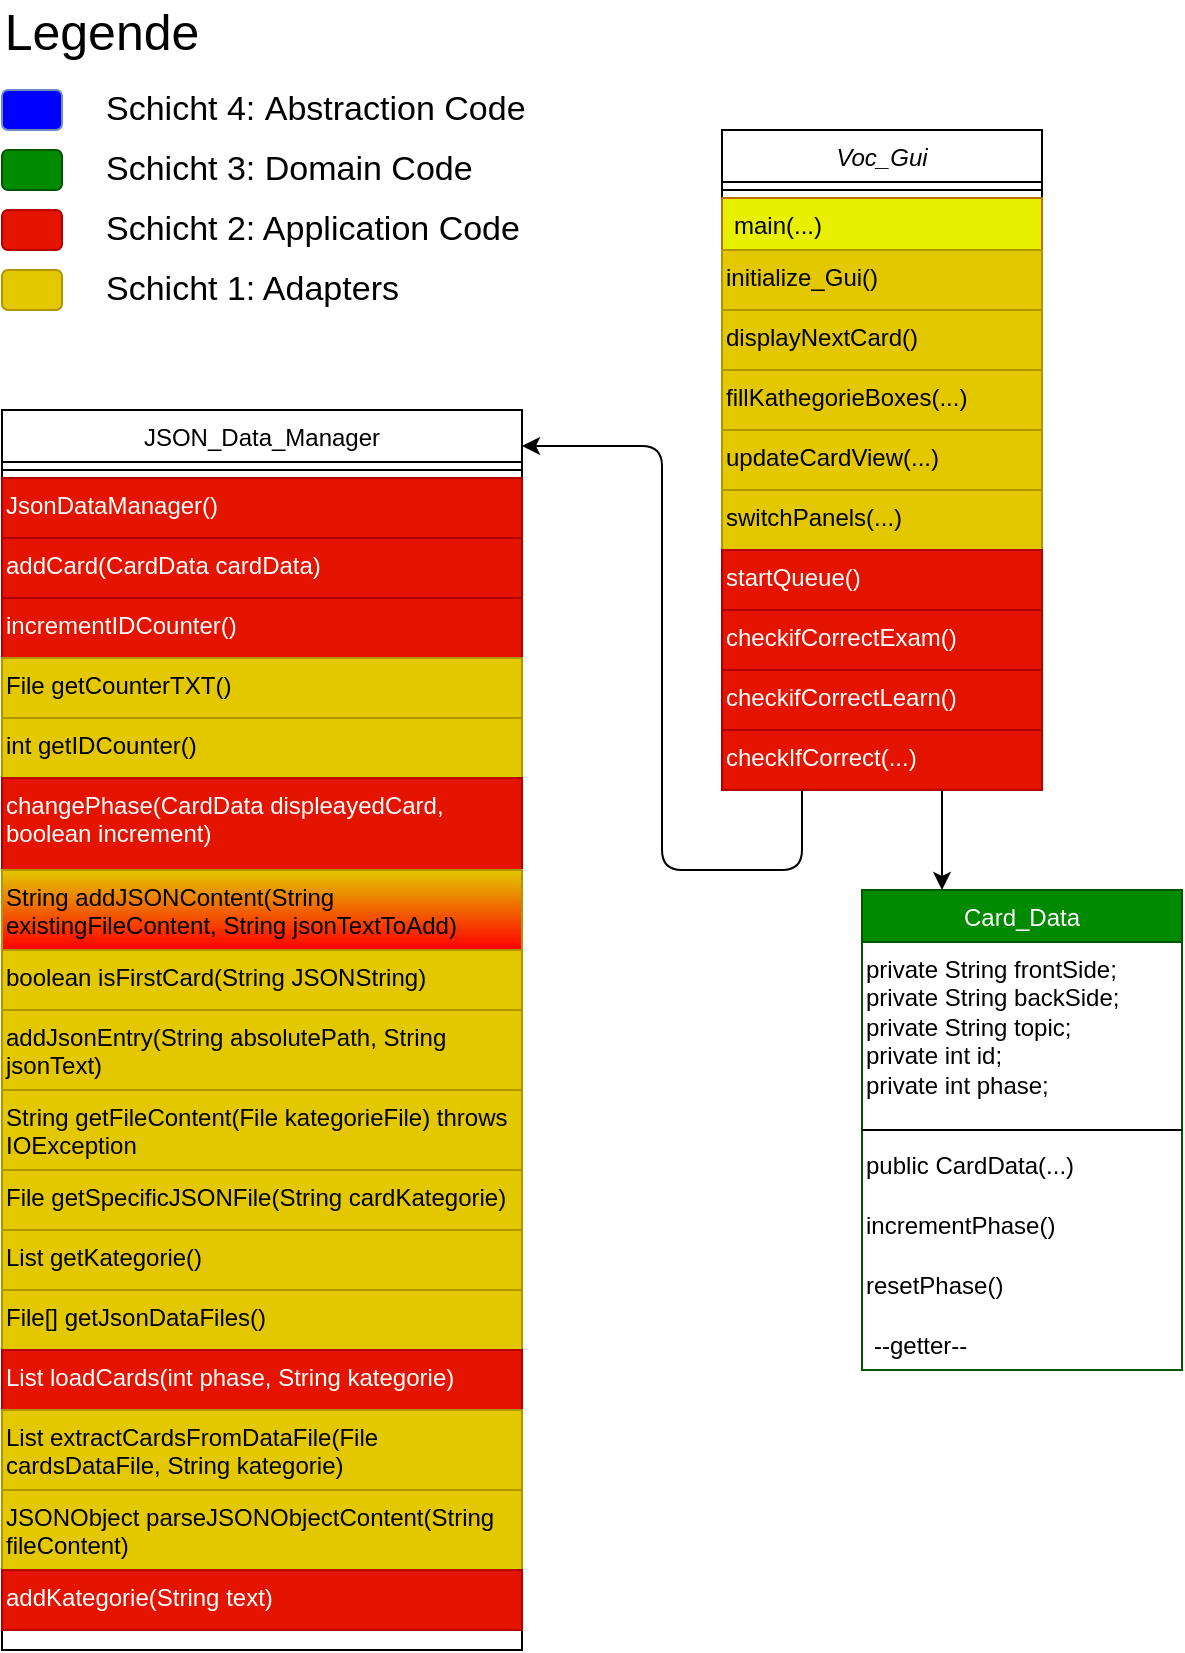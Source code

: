 <mxfile version="14.6.13" type="device"><diagram id="C5RBs43oDa-KdzZeNtuy" name="Page-1"><mxGraphModel dx="1678" dy="936" grid="1" gridSize="10" guides="1" tooltips="1" connect="1" arrows="1" fold="1" page="1" pageScale="1" pageWidth="827" pageHeight="1169" math="0" shadow="0"><root><mxCell id="WIyWlLk6GJQsqaUBKTNV-0"/><mxCell id="WIyWlLk6GJQsqaUBKTNV-1" parent="WIyWlLk6GJQsqaUBKTNV-0"/><mxCell id="zkfFHV4jXpPFQw0GAbJ--0" value="Voc_Gui" style="swimlane;fontStyle=2;align=center;verticalAlign=top;childLayout=stackLayout;horizontal=1;startSize=26;horizontalStack=0;resizeParent=1;resizeLast=0;collapsible=1;marginBottom=0;rounded=0;shadow=0;strokeWidth=1;" parent="WIyWlLk6GJQsqaUBKTNV-1" vertex="1"><mxGeometry x="500" y="90" width="160" height="330" as="geometry"><mxRectangle x="230" y="140" width="160" height="26" as="alternateBounds"/></mxGeometry></mxCell><mxCell id="zkfFHV4jXpPFQw0GAbJ--4" value="" style="line;html=1;strokeWidth=1;align=left;verticalAlign=middle;spacingTop=-1;spacingLeft=3;spacingRight=3;rotatable=0;labelPosition=right;points=[];portConstraint=eastwest;" parent="zkfFHV4jXpPFQw0GAbJ--0" vertex="1"><mxGeometry y="26" width="160" height="8" as="geometry"/></mxCell><mxCell id="um7c3HW62knuDCGQzn-V-4" value="main(...)" style="text;strokeColor=#BD7000;align=left;verticalAlign=top;spacingLeft=4;spacingRight=4;overflow=hidden;rotatable=0;points=[[0,0.5],[1,0.5]];portConstraint=eastwest;fontColor=#000000;fillColor=#E8F000;" vertex="1" parent="zkfFHV4jXpPFQw0GAbJ--0"><mxGeometry y="34" width="160" height="26" as="geometry"/></mxCell><mxCell id="um7c3HW62knuDCGQzn-V-5" value="initialize_Gui()" style="text;whiteSpace=wrap;html=1;fillColor=#e3c800;strokeColor=#B09500;fontColor=#000000;" vertex="1" parent="zkfFHV4jXpPFQw0GAbJ--0"><mxGeometry y="60" width="160" height="30" as="geometry"/></mxCell><mxCell id="um7c3HW62knuDCGQzn-V-7" value="displayNextCard()" style="text;whiteSpace=wrap;html=1;fillColor=#e3c800;strokeColor=#B09500;fontColor=#000000;" vertex="1" parent="zkfFHV4jXpPFQw0GAbJ--0"><mxGeometry y="90" width="160" height="30" as="geometry"/></mxCell><mxCell id="um7c3HW62knuDCGQzn-V-6" value="fillKathegorieBoxes(...)" style="text;whiteSpace=wrap;html=1;fillColor=#e3c800;strokeColor=#B09500;fontColor=#000000;" vertex="1" parent="zkfFHV4jXpPFQw0GAbJ--0"><mxGeometry y="120" width="160" height="30" as="geometry"/></mxCell><mxCell id="um7c3HW62knuDCGQzn-V-12" value="updateCardView(...)" style="text;whiteSpace=wrap;html=1;fillColor=#e3c800;strokeColor=#B09500;fontColor=#000000;" vertex="1" parent="zkfFHV4jXpPFQw0GAbJ--0"><mxGeometry y="150" width="160" height="30" as="geometry"/></mxCell><mxCell id="um7c3HW62knuDCGQzn-V-13" value="switchPanels(...)" style="text;whiteSpace=wrap;html=1;fillColor=#e3c800;strokeColor=#B09500;fontColor=#000000;" vertex="1" parent="zkfFHV4jXpPFQw0GAbJ--0"><mxGeometry y="180" width="160" height="30" as="geometry"/></mxCell><mxCell id="um7c3HW62knuDCGQzn-V-11" value="startQueue()" style="text;whiteSpace=wrap;html=1;fillColor=#e51400;strokeColor=#B20000;fontColor=#ffffff;" vertex="1" parent="zkfFHV4jXpPFQw0GAbJ--0"><mxGeometry y="210" width="160" height="30" as="geometry"/></mxCell><mxCell id="um7c3HW62knuDCGQzn-V-9" value="checkifCorrectExam()" style="text;whiteSpace=wrap;html=1;fillColor=#e51400;strokeColor=#B20000;fontColor=#ffffff;" vertex="1" parent="zkfFHV4jXpPFQw0GAbJ--0"><mxGeometry y="240" width="160" height="30" as="geometry"/></mxCell><mxCell id="um7c3HW62knuDCGQzn-V-8" value="checkifCorrectLearn()" style="text;whiteSpace=wrap;html=1;fillColor=#e51400;strokeColor=#B20000;fontColor=#ffffff;" vertex="1" parent="zkfFHV4jXpPFQw0GAbJ--0"><mxGeometry y="270" width="160" height="30" as="geometry"/></mxCell><mxCell id="um7c3HW62knuDCGQzn-V-10" value="checkIfCorrect(...)" style="text;whiteSpace=wrap;html=1;fillColor=#e51400;strokeColor=#B20000;fontColor=#ffffff;" vertex="1" parent="zkfFHV4jXpPFQw0GAbJ--0"><mxGeometry y="300" width="160" height="30" as="geometry"/></mxCell><mxCell id="zkfFHV4jXpPFQw0GAbJ--6" value="JSON_Data_Manager" style="swimlane;fontStyle=0;align=center;verticalAlign=top;childLayout=stackLayout;horizontal=1;startSize=26;horizontalStack=0;resizeParent=1;resizeLast=0;collapsible=1;marginBottom=0;rounded=0;shadow=0;strokeWidth=1;" parent="WIyWlLk6GJQsqaUBKTNV-1" vertex="1"><mxGeometry x="140" y="230" width="260" height="620" as="geometry"><mxRectangle x="130" y="380" width="160" height="26" as="alternateBounds"/></mxGeometry></mxCell><mxCell id="zkfFHV4jXpPFQw0GAbJ--9" value="" style="line;html=1;strokeWidth=1;align=left;verticalAlign=middle;spacingTop=-1;spacingLeft=3;spacingRight=3;rotatable=0;labelPosition=right;points=[];portConstraint=eastwest;" parent="zkfFHV4jXpPFQw0GAbJ--6" vertex="1"><mxGeometry y="26" width="260" height="8" as="geometry"/></mxCell><mxCell id="um7c3HW62knuDCGQzn-V-21" value="JsonDataManager()" style="text;whiteSpace=wrap;html=1;fillColor=#e51400;strokeColor=#B20000;fontColor=#ffffff;" vertex="1" parent="zkfFHV4jXpPFQw0GAbJ--6"><mxGeometry y="34" width="260" height="30" as="geometry"/></mxCell><mxCell id="um7c3HW62knuDCGQzn-V-22" value="addCard(CardData cardData)" style="text;whiteSpace=wrap;html=1;fillColor=#e51400;strokeColor=#B20000;fontColor=#ffffff;" vertex="1" parent="zkfFHV4jXpPFQw0GAbJ--6"><mxGeometry y="64" width="260" height="30" as="geometry"/></mxCell><mxCell id="um7c3HW62knuDCGQzn-V-23" value="incrementIDCounter()" style="text;whiteSpace=wrap;html=1;fillColor=#e51400;strokeColor=#B20000;fontColor=#ffffff;" vertex="1" parent="zkfFHV4jXpPFQw0GAbJ--6"><mxGeometry y="94" width="260" height="30" as="geometry"/></mxCell><mxCell id="um7c3HW62knuDCGQzn-V-24" value="File getCounterTXT()" style="text;whiteSpace=wrap;html=1;fillColor=#e3c800;strokeColor=#B09500;fontColor=#000000;" vertex="1" parent="zkfFHV4jXpPFQw0GAbJ--6"><mxGeometry y="124" width="260" height="30" as="geometry"/></mxCell><mxCell id="um7c3HW62knuDCGQzn-V-26" value="int getIDCounter()" style="text;whiteSpace=wrap;html=1;fillColor=#e3c800;strokeColor=#B09500;fontColor=#000000;" vertex="1" parent="zkfFHV4jXpPFQw0GAbJ--6"><mxGeometry y="154" width="260" height="30" as="geometry"/></mxCell><mxCell id="um7c3HW62knuDCGQzn-V-27" value="changePhase(CardData displeayedCard, boolean increment)" style="text;whiteSpace=wrap;html=1;fillColor=#e51400;strokeColor=#B20000;fontColor=#ffffff;" vertex="1" parent="zkfFHV4jXpPFQw0GAbJ--6"><mxGeometry y="184" width="260" height="46" as="geometry"/></mxCell><mxCell id="um7c3HW62knuDCGQzn-V-28" value="String addJSONContent(String existingFileContent, String jsonTextToAdd)" style="text;whiteSpace=wrap;html=1;fillColor=#e3c800;strokeColor=#B09500;fontColor=#000000;gradientColor=#FF0000;" vertex="1" parent="zkfFHV4jXpPFQw0GAbJ--6"><mxGeometry y="230" width="260" height="40" as="geometry"/></mxCell><mxCell id="um7c3HW62knuDCGQzn-V-29" value="boolean isFirstCard(String JSONString)" style="text;whiteSpace=wrap;html=1;fillColor=#e3c800;strokeColor=#B09500;fontColor=#000000;" vertex="1" parent="zkfFHV4jXpPFQw0GAbJ--6"><mxGeometry y="270" width="260" height="30" as="geometry"/></mxCell><mxCell id="um7c3HW62knuDCGQzn-V-30" value="addJsonEntry(String absolutePath, String jsonText)" style="text;whiteSpace=wrap;html=1;fillColor=#e3c800;strokeColor=#B09500;fontColor=#000000;" vertex="1" parent="zkfFHV4jXpPFQw0GAbJ--6"><mxGeometry y="300" width="260" height="40" as="geometry"/></mxCell><mxCell id="um7c3HW62knuDCGQzn-V-31" value="String getFileContent(File kategorieFile) throws IOException" style="text;whiteSpace=wrap;html=1;fillColor=#e3c800;strokeColor=#B09500;fontColor=#000000;" vertex="1" parent="zkfFHV4jXpPFQw0GAbJ--6"><mxGeometry y="340" width="260" height="40" as="geometry"/></mxCell><mxCell id="um7c3HW62knuDCGQzn-V-32" value="File getSpecificJSONFile(String cardKategorie)" style="text;whiteSpace=wrap;html=1;fillColor=#e3c800;strokeColor=#B09500;fontColor=#000000;" vertex="1" parent="zkfFHV4jXpPFQw0GAbJ--6"><mxGeometry y="380" width="260" height="30" as="geometry"/></mxCell><mxCell id="um7c3HW62knuDCGQzn-V-33" value="List&lt;String&gt; getKategorie()" style="text;whiteSpace=wrap;html=1;fillColor=#e3c800;strokeColor=#B09500;fontColor=#000000;" vertex="1" parent="zkfFHV4jXpPFQw0GAbJ--6"><mxGeometry y="410" width="260" height="30" as="geometry"/></mxCell><mxCell id="um7c3HW62knuDCGQzn-V-34" value="File[] getJsonDataFiles()" style="text;whiteSpace=wrap;html=1;fillColor=#e3c800;strokeColor=#B09500;fontColor=#000000;" vertex="1" parent="zkfFHV4jXpPFQw0GAbJ--6"><mxGeometry y="440" width="260" height="30" as="geometry"/></mxCell><mxCell id="um7c3HW62knuDCGQzn-V-35" value="List&lt;CardData&gt; loadCards(int phase, String kategorie)" style="text;whiteSpace=wrap;html=1;fillColor=#e51400;strokeColor=#B20000;fontColor=#ffffff;" vertex="1" parent="zkfFHV4jXpPFQw0GAbJ--6"><mxGeometry y="470" width="260" height="30" as="geometry"/></mxCell><mxCell id="um7c3HW62knuDCGQzn-V-36" value="List&lt;CardData&gt; extractCardsFromDataFile(File cardsDataFile, String kategorie)" style="text;whiteSpace=wrap;html=1;fillColor=#e3c800;strokeColor=#B09500;fontColor=#000000;" vertex="1" parent="zkfFHV4jXpPFQw0GAbJ--6"><mxGeometry y="500" width="260" height="40" as="geometry"/></mxCell><mxCell id="um7c3HW62knuDCGQzn-V-37" value="JSONObject parseJSONObjectContent(String fileContent)" style="text;whiteSpace=wrap;html=1;fillColor=#e3c800;strokeColor=#B09500;fontColor=#000000;" vertex="1" parent="zkfFHV4jXpPFQw0GAbJ--6"><mxGeometry y="540" width="260" height="40" as="geometry"/></mxCell><mxCell id="um7c3HW62knuDCGQzn-V-25" value="addKategorie(String text)" style="text;whiteSpace=wrap;html=1;fillColor=#e51400;strokeColor=#B20000;fontColor=#ffffff;" vertex="1" parent="zkfFHV4jXpPFQw0GAbJ--6"><mxGeometry y="580" width="260" height="30" as="geometry"/></mxCell><mxCell id="zkfFHV4jXpPFQw0GAbJ--17" value="Card_Data" style="swimlane;fontStyle=0;align=center;verticalAlign=top;childLayout=stackLayout;horizontal=1;startSize=26;horizontalStack=0;resizeParent=1;resizeLast=0;collapsible=1;marginBottom=0;rounded=0;shadow=0;strokeWidth=1;fillColor=#008a00;strokeColor=#005700;fontColor=#ffffff;" parent="WIyWlLk6GJQsqaUBKTNV-1" vertex="1"><mxGeometry x="570" y="470" width="160" height="240" as="geometry"><mxRectangle x="550" y="140" width="160" height="26" as="alternateBounds"/></mxGeometry></mxCell><mxCell id="um7c3HW62knuDCGQzn-V-14" value="private String frontSide;&lt;br&gt;private String backSide;&lt;br&gt;private String topic;&lt;br&gt;private int id;&lt;br&gt;private int phase;" style="text;whiteSpace=wrap;html=1;" vertex="1" parent="zkfFHV4jXpPFQw0GAbJ--17"><mxGeometry y="26" width="160" height="90" as="geometry"/></mxCell><mxCell id="zkfFHV4jXpPFQw0GAbJ--23" value="" style="line;html=1;strokeWidth=1;align=left;verticalAlign=middle;spacingTop=-1;spacingLeft=3;spacingRight=3;rotatable=0;labelPosition=right;points=[];portConstraint=eastwest;" parent="zkfFHV4jXpPFQw0GAbJ--17" vertex="1"><mxGeometry y="116" width="160" height="8" as="geometry"/></mxCell><mxCell id="um7c3HW62knuDCGQzn-V-16" value="public CardData(...)" style="text;whiteSpace=wrap;html=1;" vertex="1" parent="zkfFHV4jXpPFQw0GAbJ--17"><mxGeometry y="124" width="160" height="30" as="geometry"/></mxCell><mxCell id="um7c3HW62knuDCGQzn-V-17" value="incrementPhase()" style="text;whiteSpace=wrap;html=1;" vertex="1" parent="zkfFHV4jXpPFQw0GAbJ--17"><mxGeometry y="154" width="160" height="30" as="geometry"/></mxCell><mxCell id="um7c3HW62knuDCGQzn-V-18" value="resetPhase()" style="text;whiteSpace=wrap;html=1;" vertex="1" parent="zkfFHV4jXpPFQw0GAbJ--17"><mxGeometry y="184" width="160" height="30" as="geometry"/></mxCell><mxCell id="um7c3HW62knuDCGQzn-V-15" value="--getter--" style="text;strokeColor=none;fillColor=none;align=left;verticalAlign=top;spacingLeft=4;spacingRight=4;overflow=hidden;rotatable=0;points=[[0,0.5],[1,0.5]];portConstraint=eastwest;" vertex="1" parent="zkfFHV4jXpPFQw0GAbJ--17"><mxGeometry y="214" width="160" height="26" as="geometry"/></mxCell><mxCell id="um7c3HW62knuDCGQzn-V-2" value="" style="endArrow=classic;html=1;entryX=0.25;entryY=0;entryDx=0;entryDy=0;" edge="1" parent="WIyWlLk6GJQsqaUBKTNV-1" target="zkfFHV4jXpPFQw0GAbJ--17"><mxGeometry width="50" height="50" relative="1" as="geometry"><mxPoint x="610" y="420" as="sourcePoint"/><mxPoint x="440" y="450" as="targetPoint"/><Array as="points"/></mxGeometry></mxCell><mxCell id="um7c3HW62knuDCGQzn-V-3" value="" style="endArrow=classic;html=1;exitX=0.25;exitY=1;exitDx=0;exitDy=0;entryX=1;entryY=0.029;entryDx=0;entryDy=0;entryPerimeter=0;" edge="1" parent="WIyWlLk6GJQsqaUBKTNV-1" source="zkfFHV4jXpPFQw0GAbJ--0" target="zkfFHV4jXpPFQw0GAbJ--6"><mxGeometry width="50" height="50" relative="1" as="geometry"><mxPoint x="390" y="500" as="sourcePoint"/><mxPoint x="440" y="450" as="targetPoint"/><Array as="points"><mxPoint x="540" y="460"/><mxPoint x="470" y="460"/><mxPoint x="470" y="248"/></Array></mxGeometry></mxCell><mxCell id="um7c3HW62knuDCGQzn-V-44" value="Legende" style="text;html=1;strokeColor=none;fillColor=none;align=center;verticalAlign=middle;whiteSpace=wrap;rounded=0;fontSize=25;" vertex="1" parent="WIyWlLk6GJQsqaUBKTNV-1"><mxGeometry x="170" y="30" width="40" height="20" as="geometry"/></mxCell><mxCell id="um7c3HW62knuDCGQzn-V-45" value="" style="rounded=1;whiteSpace=wrap;html=1;fontSize=25;strokeColor=#6c8ebf;fillColor=#0000FF;" vertex="1" parent="WIyWlLk6GJQsqaUBKTNV-1"><mxGeometry x="140" y="70" width="30" height="20" as="geometry"/></mxCell><mxCell id="um7c3HW62knuDCGQzn-V-46" value="" style="rounded=1;whiteSpace=wrap;html=1;fontSize=25;fillColor=#008a00;strokeColor=#005700;fontColor=#ffffff;" vertex="1" parent="WIyWlLk6GJQsqaUBKTNV-1"><mxGeometry x="140" y="100" width="30" height="20" as="geometry"/></mxCell><mxCell id="um7c3HW62knuDCGQzn-V-47" value="" style="rounded=1;whiteSpace=wrap;html=1;fontSize=25;fillColor=#e51400;strokeColor=#B20000;fontColor=#ffffff;" vertex="1" parent="WIyWlLk6GJQsqaUBKTNV-1"><mxGeometry x="140" y="130" width="30" height="20" as="geometry"/></mxCell><mxCell id="um7c3HW62knuDCGQzn-V-48" value="" style="rounded=1;whiteSpace=wrap;html=1;fontSize=25;fillColor=#e3c800;strokeColor=#B09500;fontColor=#000000;" vertex="1" parent="WIyWlLk6GJQsqaUBKTNV-1"><mxGeometry x="140" y="160" width="30" height="20" as="geometry"/></mxCell><mxCell id="um7c3HW62knuDCGQzn-V-49" value="&lt;span style=&quot;left: 208.347px; top: 133.873px; font-size: 17px; font-family: sans-serif; transform: scaleX(1.0);&quot; dir=&quot;ltr&quot;&gt;Schicht 4: &lt;/span&gt;&lt;span style=&quot;left: 551.338px; top: 133.873px; font-family: sans-serif; transform: scaleX(1.0); font-size: 17px;&quot; dir=&quot;ltr&quot;&gt;Abstraction Code&lt;/span&gt;" style="text;html=1;strokeColor=none;fillColor=none;align=left;verticalAlign=middle;whiteSpace=wrap;rounded=0;fontSize=17;" vertex="1" parent="WIyWlLk6GJQsqaUBKTNV-1"><mxGeometry x="190" y="70" width="220" height="20" as="geometry"/></mxCell><mxCell id="um7c3HW62knuDCGQzn-V-50" value="&lt;span style=&quot;left: 265.512px ; top: 133.873px ; font-size: 17px ; font-family: sans-serif ; transform: scalex(1.0)&quot; dir=&quot;ltr&quot;&gt;Schicht 3: Domain Code&lt;/span&gt;" style="text;html=1;strokeColor=none;fillColor=none;align=left;verticalAlign=middle;whiteSpace=wrap;rounded=0;fontSize=17;" vertex="1" parent="WIyWlLk6GJQsqaUBKTNV-1"><mxGeometry x="190" y="100" width="190" height="20" as="geometry"/></mxCell><mxCell id="um7c3HW62knuDCGQzn-V-51" value="&lt;div&gt;&lt;span style=&quot;left: 214.347px ; top: 133.873px ; font-size: 17px ; font-family: sans-serif ; transform: scalex(0.996)&quot; dir=&quot;ltr&quot;&gt;Schicht 2: Application Code&lt;/span&gt;&lt;/div&gt;" style="text;html=1;strokeColor=none;fillColor=none;align=left;verticalAlign=middle;whiteSpace=wrap;rounded=0;fontSize=17;" vertex="1" parent="WIyWlLk6GJQsqaUBKTNV-1"><mxGeometry x="190" y="130" width="220" height="20" as="geometry"/></mxCell><mxCell id="um7c3HW62knuDCGQzn-V-52" value="&lt;span style=&quot;left: 345.023px ; top: 133.873px ; font-size: 17px ; font-family: sans-serif ; transform: scalex(0.994)&quot; dir=&quot;ltr&quot;&gt;Schicht 1: Adapters&lt;/span&gt;" style="text;html=1;strokeColor=none;fillColor=none;align=left;verticalAlign=middle;whiteSpace=wrap;rounded=0;fontSize=17;" vertex="1" parent="WIyWlLk6GJQsqaUBKTNV-1"><mxGeometry x="190" y="160" width="220" height="20" as="geometry"/></mxCell></root></mxGraphModel></diagram></mxfile>
